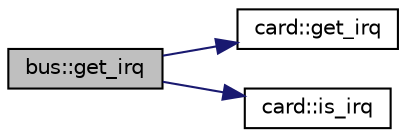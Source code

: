 digraph "bus::get_irq"
{
 // LATEX_PDF_SIZE
  edge [fontname="Helvetica",fontsize="10",labelfontname="Helvetica",labelfontsize="10"];
  node [fontname="Helvetica",fontsize="10",shape=record];
  rankdir="LR";
  Node1 [label="bus::get_irq",height=0.2,width=0.4,color="black", fillcolor="grey75", style="filled", fontcolor="black",tooltip="Gets the IRQ instruction (and possible operands)."];
  Node1 -> Node2 [color="midnightblue",fontsize="10",style="solid",fontname="Helvetica"];
  Node2 [label="card::get_irq",height=0.2,width=0.4,color="black", fillcolor="white", style="filled",URL="$classcard.html#a4ef348c61f7138914f015c57d2f6a0be",tooltip="Get the IRQ instruction (and possible operands)."];
  Node1 -> Node3 [color="midnightblue",fontsize="10",style="solid",fontname="Helvetica"];
  Node3 [label="card::is_irq",height=0.2,width=0.4,color="black", fillcolor="white", style="filled",URL="$classcard.html#a5aca5465f1771a8fa77cd0deb33ed996",tooltip="Check if the card has an IRQ raised."];
}
